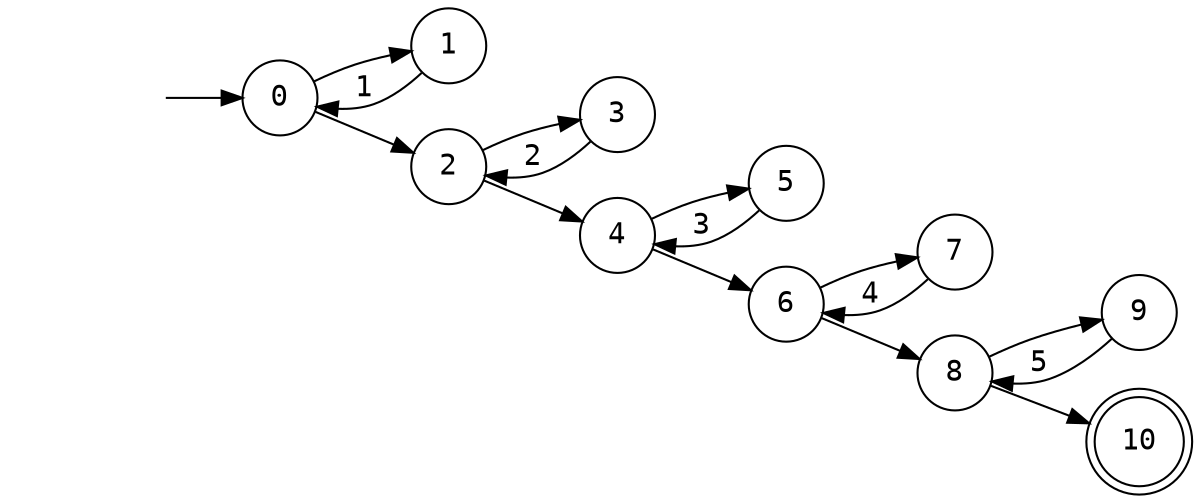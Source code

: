 digraph Automaton {
graph[rankdir=LR];
node [fontname=Courier];
edge [fontname=Courier];
start[style=invis];
start -> 0;
0[label="0", shape=circle];
0 -> 1[label=""];
0 -> 2[label=""];
1[label="1", shape=circle];
1 -> 0[label="1"];
2[label="2", shape=circle];
2 -> 3[label=""];
2 -> 4[label=""];
3[label="3", shape=circle];
3 -> 2[label="2"];
4[label="4", shape=circle];
4 -> 5[label=""];
4 -> 6[label=""];
5[label="5", shape=circle];
5 -> 4[label="3"];
6[label="6", shape=circle];
6 -> 7[label=""];
6 -> 8[label=""];
7[label="7", shape=circle];
7 -> 6[label="4"];
8[label="8", shape=circle];
8 -> 9[label=""];
8 -> 10[label=""];
9[label="9", shape=circle];
9 -> 8[label="5"];
10[label="10", shape=doublecircle];
}
